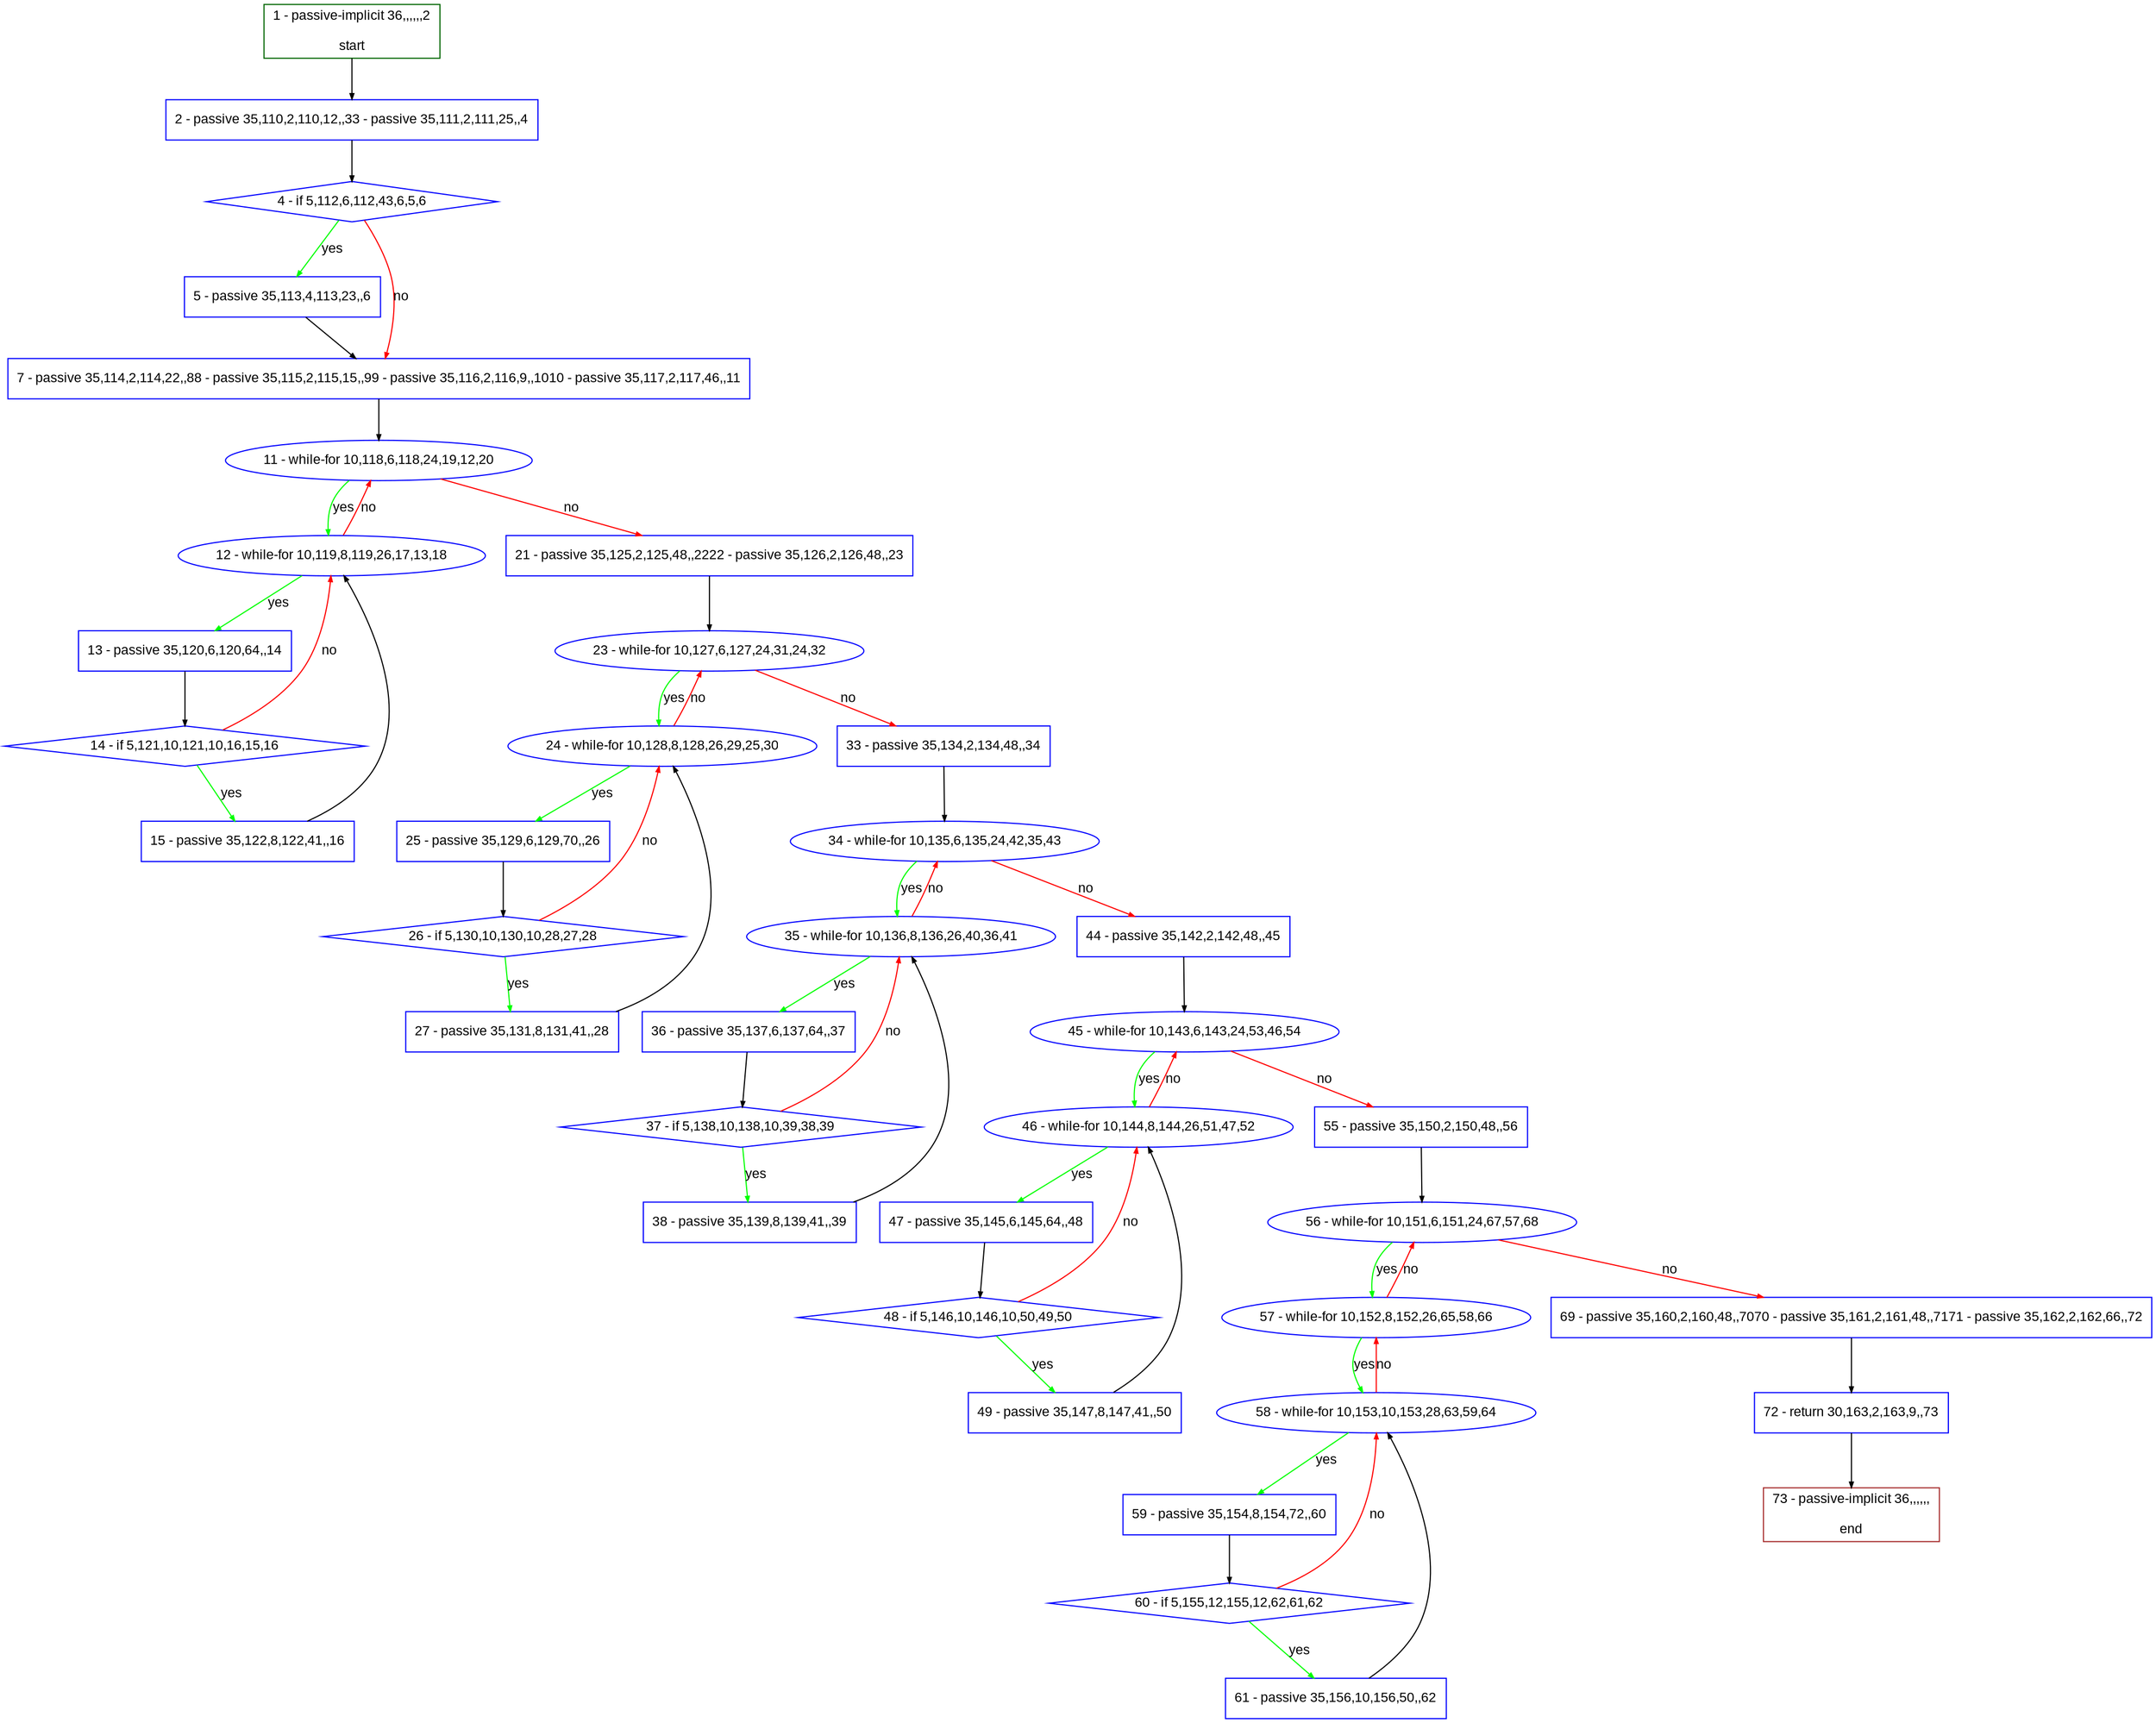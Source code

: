 digraph "" {
  graph [pack="true", label="", fontsize="12", packmode="clust", fontname="Arial", fillcolor="#FFFFCC", bgcolor="white", style="rounded,filled", compound="true"];
  node [node_initialized="no", label="", color="grey", fontsize="12", fillcolor="white", fontname="Arial", style="filled", shape="rectangle", compound="true", fixedsize="false"];
  edge [fontcolor="black", arrowhead="normal", arrowtail="none", arrowsize="0.5", ltail="", label="", color="black", fontsize="12", lhead="", fontname="Arial", dir="forward", compound="true"];
  __N1 [label="2 - passive 35,110,2,110,12,,33 - passive 35,111,2,111,25,,4", color="#0000ff", fillcolor="#ffffff", style="filled", shape="box"];
  __N2 [label="1 - passive-implicit 36,,,,,,2\n\nstart", color="#006400", fillcolor="#ffffff", style="filled", shape="box"];
  __N3 [label="4 - if 5,112,6,112,43,6,5,6", color="#0000ff", fillcolor="#ffffff", style="filled", shape="diamond"];
  __N4 [label="5 - passive 35,113,4,113,23,,6", color="#0000ff", fillcolor="#ffffff", style="filled", shape="box"];
  __N5 [label="7 - passive 35,114,2,114,22,,88 - passive 35,115,2,115,15,,99 - passive 35,116,2,116,9,,1010 - passive 35,117,2,117,46,,11", color="#0000ff", fillcolor="#ffffff", style="filled", shape="box"];
  __N6 [label="11 - while-for 10,118,6,118,24,19,12,20", color="#0000ff", fillcolor="#ffffff", style="filled", shape="oval"];
  __N7 [label="12 - while-for 10,119,8,119,26,17,13,18", color="#0000ff", fillcolor="#ffffff", style="filled", shape="oval"];
  __N8 [label="21 - passive 35,125,2,125,48,,2222 - passive 35,126,2,126,48,,23", color="#0000ff", fillcolor="#ffffff", style="filled", shape="box"];
  __N9 [label="13 - passive 35,120,6,120,64,,14", color="#0000ff", fillcolor="#ffffff", style="filled", shape="box"];
  __N10 [label="14 - if 5,121,10,121,10,16,15,16", color="#0000ff", fillcolor="#ffffff", style="filled", shape="diamond"];
  __N11 [label="15 - passive 35,122,8,122,41,,16", color="#0000ff", fillcolor="#ffffff", style="filled", shape="box"];
  __N12 [label="23 - while-for 10,127,6,127,24,31,24,32", color="#0000ff", fillcolor="#ffffff", style="filled", shape="oval"];
  __N13 [label="24 - while-for 10,128,8,128,26,29,25,30", color="#0000ff", fillcolor="#ffffff", style="filled", shape="oval"];
  __N14 [label="33 - passive 35,134,2,134,48,,34", color="#0000ff", fillcolor="#ffffff", style="filled", shape="box"];
  __N15 [label="25 - passive 35,129,6,129,70,,26", color="#0000ff", fillcolor="#ffffff", style="filled", shape="box"];
  __N16 [label="26 - if 5,130,10,130,10,28,27,28", color="#0000ff", fillcolor="#ffffff", style="filled", shape="diamond"];
  __N17 [label="27 - passive 35,131,8,131,41,,28", color="#0000ff", fillcolor="#ffffff", style="filled", shape="box"];
  __N18 [label="34 - while-for 10,135,6,135,24,42,35,43", color="#0000ff", fillcolor="#ffffff", style="filled", shape="oval"];
  __N19 [label="35 - while-for 10,136,8,136,26,40,36,41", color="#0000ff", fillcolor="#ffffff", style="filled", shape="oval"];
  __N20 [label="44 - passive 35,142,2,142,48,,45", color="#0000ff", fillcolor="#ffffff", style="filled", shape="box"];
  __N21 [label="36 - passive 35,137,6,137,64,,37", color="#0000ff", fillcolor="#ffffff", style="filled", shape="box"];
  __N22 [label="37 - if 5,138,10,138,10,39,38,39", color="#0000ff", fillcolor="#ffffff", style="filled", shape="diamond"];
  __N23 [label="38 - passive 35,139,8,139,41,,39", color="#0000ff", fillcolor="#ffffff", style="filled", shape="box"];
  __N24 [label="45 - while-for 10,143,6,143,24,53,46,54", color="#0000ff", fillcolor="#ffffff", style="filled", shape="oval"];
  __N25 [label="46 - while-for 10,144,8,144,26,51,47,52", color="#0000ff", fillcolor="#ffffff", style="filled", shape="oval"];
  __N26 [label="55 - passive 35,150,2,150,48,,56", color="#0000ff", fillcolor="#ffffff", style="filled", shape="box"];
  __N27 [label="47 - passive 35,145,6,145,64,,48", color="#0000ff", fillcolor="#ffffff", style="filled", shape="box"];
  __N28 [label="48 - if 5,146,10,146,10,50,49,50", color="#0000ff", fillcolor="#ffffff", style="filled", shape="diamond"];
  __N29 [label="49 - passive 35,147,8,147,41,,50", color="#0000ff", fillcolor="#ffffff", style="filled", shape="box"];
  __N30 [label="56 - while-for 10,151,6,151,24,67,57,68", color="#0000ff", fillcolor="#ffffff", style="filled", shape="oval"];
  __N31 [label="57 - while-for 10,152,8,152,26,65,58,66", color="#0000ff", fillcolor="#ffffff", style="filled", shape="oval"];
  __N32 [label="69 - passive 35,160,2,160,48,,7070 - passive 35,161,2,161,48,,7171 - passive 35,162,2,162,66,,72", color="#0000ff", fillcolor="#ffffff", style="filled", shape="box"];
  __N33 [label="58 - while-for 10,153,10,153,28,63,59,64", color="#0000ff", fillcolor="#ffffff", style="filled", shape="oval"];
  __N34 [label="59 - passive 35,154,8,154,72,,60", color="#0000ff", fillcolor="#ffffff", style="filled", shape="box"];
  __N35 [label="60 - if 5,155,12,155,12,62,61,62", color="#0000ff", fillcolor="#ffffff", style="filled", shape="diamond"];
  __N36 [label="61 - passive 35,156,10,156,50,,62", color="#0000ff", fillcolor="#ffffff", style="filled", shape="box"];
  __N37 [label="72 - return 30,163,2,163,9,,73", color="#0000ff", fillcolor="#ffffff", style="filled", shape="box"];
  __N38 [label="73 - passive-implicit 36,,,,,,\n\nend", color="#a52a2a", fillcolor="#ffffff", style="filled", shape="box"];
  __N2 -> __N1 [arrowhead="normal", arrowtail="none", color="#000000", label="", dir="forward"];
  __N1 -> __N3 [arrowhead="normal", arrowtail="none", color="#000000", label="", dir="forward"];
  __N3 -> __N4 [arrowhead="normal", arrowtail="none", color="#00ff00", label="yes", dir="forward"];
  __N3 -> __N5 [arrowhead="normal", arrowtail="none", color="#ff0000", label="no", dir="forward"];
  __N4 -> __N5 [arrowhead="normal", arrowtail="none", color="#000000", label="", dir="forward"];
  __N5 -> __N6 [arrowhead="normal", arrowtail="none", color="#000000", label="", dir="forward"];
  __N6 -> __N7 [arrowhead="normal", arrowtail="none", color="#00ff00", label="yes", dir="forward"];
  __N7 -> __N6 [arrowhead="normal", arrowtail="none", color="#ff0000", label="no", dir="forward"];
  __N6 -> __N8 [arrowhead="normal", arrowtail="none", color="#ff0000", label="no", dir="forward"];
  __N7 -> __N9 [arrowhead="normal", arrowtail="none", color="#00ff00", label="yes", dir="forward"];
  __N9 -> __N10 [arrowhead="normal", arrowtail="none", color="#000000", label="", dir="forward"];
  __N10 -> __N7 [arrowhead="normal", arrowtail="none", color="#ff0000", label="no", dir="forward"];
  __N10 -> __N11 [arrowhead="normal", arrowtail="none", color="#00ff00", label="yes", dir="forward"];
  __N11 -> __N7 [arrowhead="normal", arrowtail="none", color="#000000", label="", dir="forward"];
  __N8 -> __N12 [arrowhead="normal", arrowtail="none", color="#000000", label="", dir="forward"];
  __N12 -> __N13 [arrowhead="normal", arrowtail="none", color="#00ff00", label="yes", dir="forward"];
  __N13 -> __N12 [arrowhead="normal", arrowtail="none", color="#ff0000", label="no", dir="forward"];
  __N12 -> __N14 [arrowhead="normal", arrowtail="none", color="#ff0000", label="no", dir="forward"];
  __N13 -> __N15 [arrowhead="normal", arrowtail="none", color="#00ff00", label="yes", dir="forward"];
  __N15 -> __N16 [arrowhead="normal", arrowtail="none", color="#000000", label="", dir="forward"];
  __N16 -> __N13 [arrowhead="normal", arrowtail="none", color="#ff0000", label="no", dir="forward"];
  __N16 -> __N17 [arrowhead="normal", arrowtail="none", color="#00ff00", label="yes", dir="forward"];
  __N17 -> __N13 [arrowhead="normal", arrowtail="none", color="#000000", label="", dir="forward"];
  __N14 -> __N18 [arrowhead="normal", arrowtail="none", color="#000000", label="", dir="forward"];
  __N18 -> __N19 [arrowhead="normal", arrowtail="none", color="#00ff00", label="yes", dir="forward"];
  __N19 -> __N18 [arrowhead="normal", arrowtail="none", color="#ff0000", label="no", dir="forward"];
  __N18 -> __N20 [arrowhead="normal", arrowtail="none", color="#ff0000", label="no", dir="forward"];
  __N19 -> __N21 [arrowhead="normal", arrowtail="none", color="#00ff00", label="yes", dir="forward"];
  __N21 -> __N22 [arrowhead="normal", arrowtail="none", color="#000000", label="", dir="forward"];
  __N22 -> __N19 [arrowhead="normal", arrowtail="none", color="#ff0000", label="no", dir="forward"];
  __N22 -> __N23 [arrowhead="normal", arrowtail="none", color="#00ff00", label="yes", dir="forward"];
  __N23 -> __N19 [arrowhead="normal", arrowtail="none", color="#000000", label="", dir="forward"];
  __N20 -> __N24 [arrowhead="normal", arrowtail="none", color="#000000", label="", dir="forward"];
  __N24 -> __N25 [arrowhead="normal", arrowtail="none", color="#00ff00", label="yes", dir="forward"];
  __N25 -> __N24 [arrowhead="normal", arrowtail="none", color="#ff0000", label="no", dir="forward"];
  __N24 -> __N26 [arrowhead="normal", arrowtail="none", color="#ff0000", label="no", dir="forward"];
  __N25 -> __N27 [arrowhead="normal", arrowtail="none", color="#00ff00", label="yes", dir="forward"];
  __N27 -> __N28 [arrowhead="normal", arrowtail="none", color="#000000", label="", dir="forward"];
  __N28 -> __N25 [arrowhead="normal", arrowtail="none", color="#ff0000", label="no", dir="forward"];
  __N28 -> __N29 [arrowhead="normal", arrowtail="none", color="#00ff00", label="yes", dir="forward"];
  __N29 -> __N25 [arrowhead="normal", arrowtail="none", color="#000000", label="", dir="forward"];
  __N26 -> __N30 [arrowhead="normal", arrowtail="none", color="#000000", label="", dir="forward"];
  __N30 -> __N31 [arrowhead="normal", arrowtail="none", color="#00ff00", label="yes", dir="forward"];
  __N31 -> __N30 [arrowhead="normal", arrowtail="none", color="#ff0000", label="no", dir="forward"];
  __N30 -> __N32 [arrowhead="normal", arrowtail="none", color="#ff0000", label="no", dir="forward"];
  __N31 -> __N33 [arrowhead="normal", arrowtail="none", color="#00ff00", label="yes", dir="forward"];
  __N33 -> __N31 [arrowhead="normal", arrowtail="none", color="#ff0000", label="no", dir="forward"];
  __N33 -> __N34 [arrowhead="normal", arrowtail="none", color="#00ff00", label="yes", dir="forward"];
  __N34 -> __N35 [arrowhead="normal", arrowtail="none", color="#000000", label="", dir="forward"];
  __N35 -> __N33 [arrowhead="normal", arrowtail="none", color="#ff0000", label="no", dir="forward"];
  __N35 -> __N36 [arrowhead="normal", arrowtail="none", color="#00ff00", label="yes", dir="forward"];
  __N36 -> __N33 [arrowhead="normal", arrowtail="none", color="#000000", label="", dir="forward"];
  __N32 -> __N37 [arrowhead="normal", arrowtail="none", color="#000000", label="", dir="forward"];
  __N37 -> __N38 [arrowhead="normal", arrowtail="none", color="#000000", label="", dir="forward"];
}
